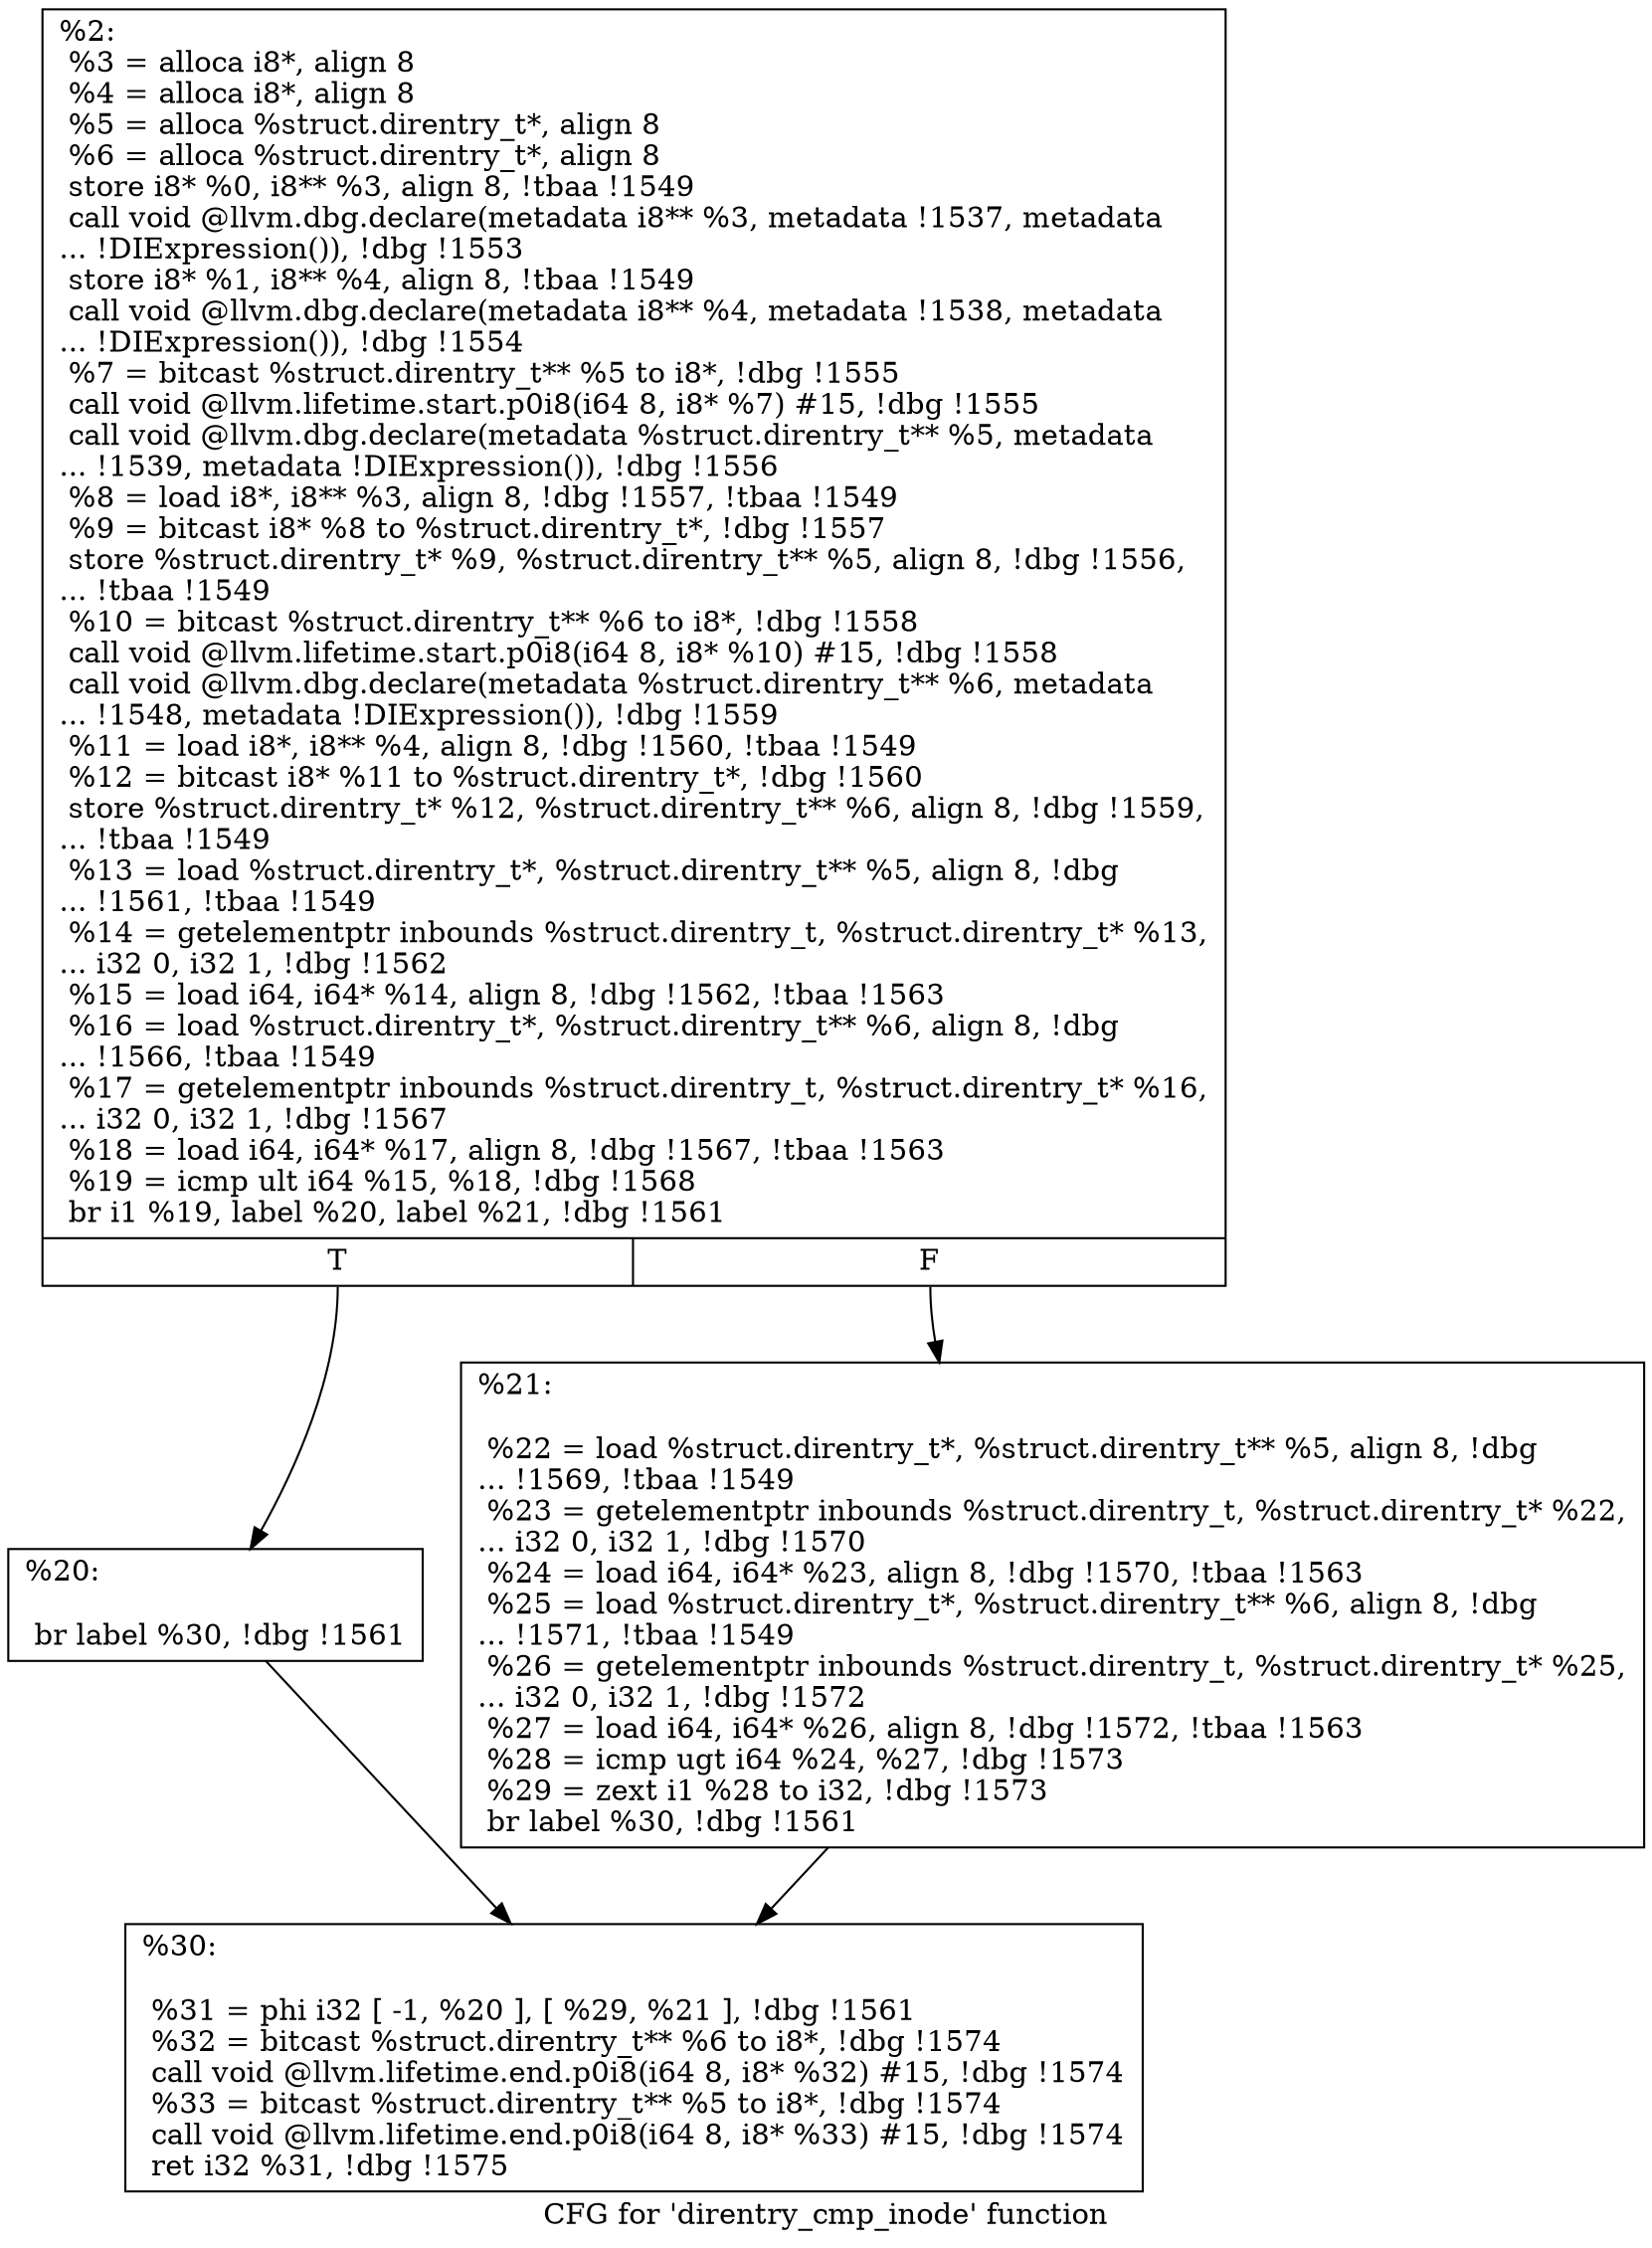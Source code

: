 digraph "CFG for 'direntry_cmp_inode' function" {
	label="CFG for 'direntry_cmp_inode' function";

	Node0x2aa65e0 [shape=record,label="{%2:\l  %3 = alloca i8*, align 8\l  %4 = alloca i8*, align 8\l  %5 = alloca %struct.direntry_t*, align 8\l  %6 = alloca %struct.direntry_t*, align 8\l  store i8* %0, i8** %3, align 8, !tbaa !1549\l  call void @llvm.dbg.declare(metadata i8** %3, metadata !1537, metadata\l... !DIExpression()), !dbg !1553\l  store i8* %1, i8** %4, align 8, !tbaa !1549\l  call void @llvm.dbg.declare(metadata i8** %4, metadata !1538, metadata\l... !DIExpression()), !dbg !1554\l  %7 = bitcast %struct.direntry_t** %5 to i8*, !dbg !1555\l  call void @llvm.lifetime.start.p0i8(i64 8, i8* %7) #15, !dbg !1555\l  call void @llvm.dbg.declare(metadata %struct.direntry_t** %5, metadata\l... !1539, metadata !DIExpression()), !dbg !1556\l  %8 = load i8*, i8** %3, align 8, !dbg !1557, !tbaa !1549\l  %9 = bitcast i8* %8 to %struct.direntry_t*, !dbg !1557\l  store %struct.direntry_t* %9, %struct.direntry_t** %5, align 8, !dbg !1556,\l... !tbaa !1549\l  %10 = bitcast %struct.direntry_t** %6 to i8*, !dbg !1558\l  call void @llvm.lifetime.start.p0i8(i64 8, i8* %10) #15, !dbg !1558\l  call void @llvm.dbg.declare(metadata %struct.direntry_t** %6, metadata\l... !1548, metadata !DIExpression()), !dbg !1559\l  %11 = load i8*, i8** %4, align 8, !dbg !1560, !tbaa !1549\l  %12 = bitcast i8* %11 to %struct.direntry_t*, !dbg !1560\l  store %struct.direntry_t* %12, %struct.direntry_t** %6, align 8, !dbg !1559,\l... !tbaa !1549\l  %13 = load %struct.direntry_t*, %struct.direntry_t** %5, align 8, !dbg\l... !1561, !tbaa !1549\l  %14 = getelementptr inbounds %struct.direntry_t, %struct.direntry_t* %13,\l... i32 0, i32 1, !dbg !1562\l  %15 = load i64, i64* %14, align 8, !dbg !1562, !tbaa !1563\l  %16 = load %struct.direntry_t*, %struct.direntry_t** %6, align 8, !dbg\l... !1566, !tbaa !1549\l  %17 = getelementptr inbounds %struct.direntry_t, %struct.direntry_t* %16,\l... i32 0, i32 1, !dbg !1567\l  %18 = load i64, i64* %17, align 8, !dbg !1567, !tbaa !1563\l  %19 = icmp ult i64 %15, %18, !dbg !1568\l  br i1 %19, label %20, label %21, !dbg !1561\l|{<s0>T|<s1>F}}"];
	Node0x2aa65e0:s0 -> Node0x2aa7ed0;
	Node0x2aa65e0:s1 -> Node0x2aa7f20;
	Node0x2aa7ed0 [shape=record,label="{%20:\l\l  br label %30, !dbg !1561\l}"];
	Node0x2aa7ed0 -> Node0x2aa7f70;
	Node0x2aa7f20 [shape=record,label="{%21:\l\l  %22 = load %struct.direntry_t*, %struct.direntry_t** %5, align 8, !dbg\l... !1569, !tbaa !1549\l  %23 = getelementptr inbounds %struct.direntry_t, %struct.direntry_t* %22,\l... i32 0, i32 1, !dbg !1570\l  %24 = load i64, i64* %23, align 8, !dbg !1570, !tbaa !1563\l  %25 = load %struct.direntry_t*, %struct.direntry_t** %6, align 8, !dbg\l... !1571, !tbaa !1549\l  %26 = getelementptr inbounds %struct.direntry_t, %struct.direntry_t* %25,\l... i32 0, i32 1, !dbg !1572\l  %27 = load i64, i64* %26, align 8, !dbg !1572, !tbaa !1563\l  %28 = icmp ugt i64 %24, %27, !dbg !1573\l  %29 = zext i1 %28 to i32, !dbg !1573\l  br label %30, !dbg !1561\l}"];
	Node0x2aa7f20 -> Node0x2aa7f70;
	Node0x2aa7f70 [shape=record,label="{%30:\l\l  %31 = phi i32 [ -1, %20 ], [ %29, %21 ], !dbg !1561\l  %32 = bitcast %struct.direntry_t** %6 to i8*, !dbg !1574\l  call void @llvm.lifetime.end.p0i8(i64 8, i8* %32) #15, !dbg !1574\l  %33 = bitcast %struct.direntry_t** %5 to i8*, !dbg !1574\l  call void @llvm.lifetime.end.p0i8(i64 8, i8* %33) #15, !dbg !1574\l  ret i32 %31, !dbg !1575\l}"];
}
